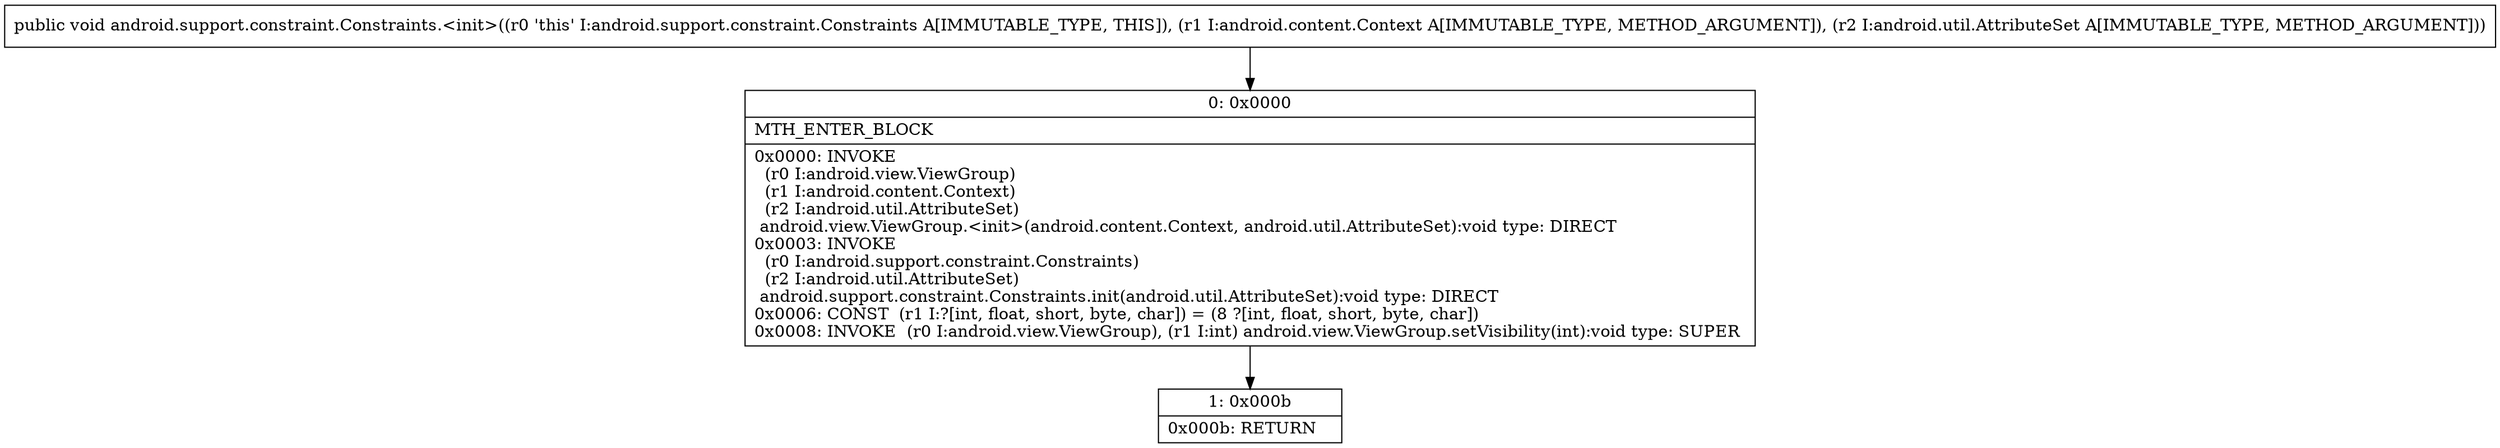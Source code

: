 digraph "CFG forandroid.support.constraint.Constraints.\<init\>(Landroid\/content\/Context;Landroid\/util\/AttributeSet;)V" {
Node_0 [shape=record,label="{0\:\ 0x0000|MTH_ENTER_BLOCK\l|0x0000: INVOKE  \l  (r0 I:android.view.ViewGroup)\l  (r1 I:android.content.Context)\l  (r2 I:android.util.AttributeSet)\l android.view.ViewGroup.\<init\>(android.content.Context, android.util.AttributeSet):void type: DIRECT \l0x0003: INVOKE  \l  (r0 I:android.support.constraint.Constraints)\l  (r2 I:android.util.AttributeSet)\l android.support.constraint.Constraints.init(android.util.AttributeSet):void type: DIRECT \l0x0006: CONST  (r1 I:?[int, float, short, byte, char]) = (8 ?[int, float, short, byte, char]) \l0x0008: INVOKE  (r0 I:android.view.ViewGroup), (r1 I:int) android.view.ViewGroup.setVisibility(int):void type: SUPER \l}"];
Node_1 [shape=record,label="{1\:\ 0x000b|0x000b: RETURN   \l}"];
MethodNode[shape=record,label="{public void android.support.constraint.Constraints.\<init\>((r0 'this' I:android.support.constraint.Constraints A[IMMUTABLE_TYPE, THIS]), (r1 I:android.content.Context A[IMMUTABLE_TYPE, METHOD_ARGUMENT]), (r2 I:android.util.AttributeSet A[IMMUTABLE_TYPE, METHOD_ARGUMENT])) }"];
MethodNode -> Node_0;
Node_0 -> Node_1;
}

